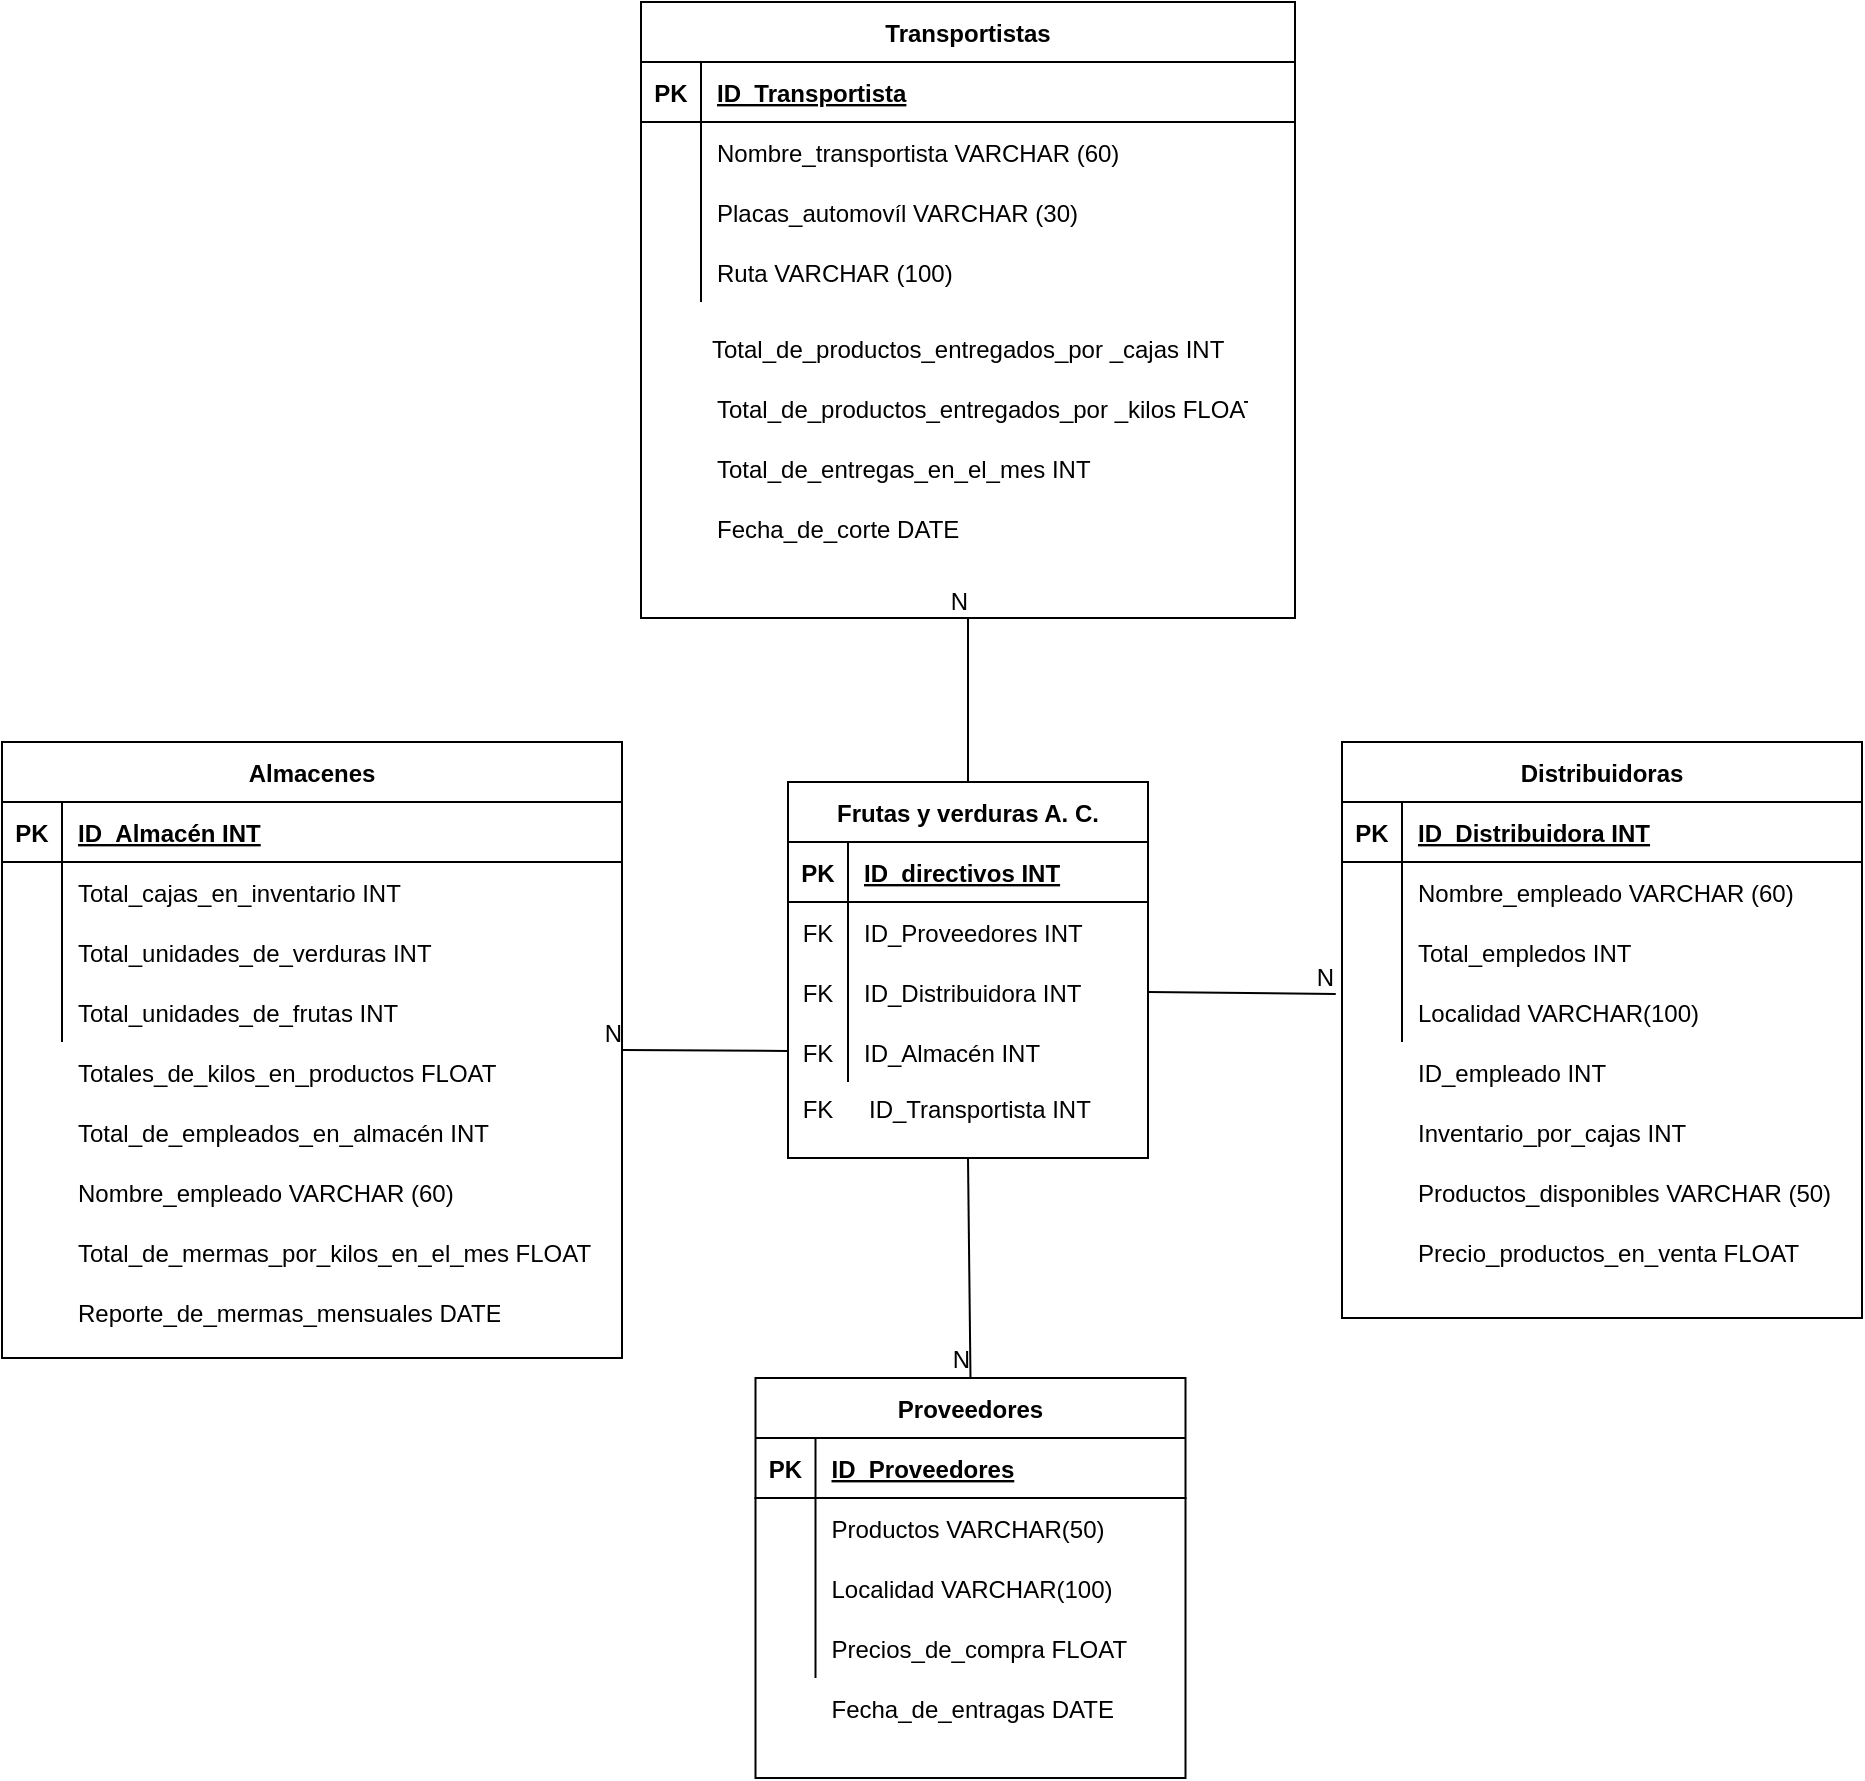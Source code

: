 <mxfile version="20.0.4" type="google"><diagram id="R2lEEEUBdFMjLlhIrx00" name="Page-1"><mxGraphModel grid="1" page="1" gridSize="10" guides="1" tooltips="1" connect="1" arrows="1" fold="1" pageScale="1" pageWidth="850" pageHeight="1100" math="0" shadow="0" extFonts="Permanent Marker^https://fonts.googleapis.com/css?family=Permanent+Marker"><root><mxCell id="0"/><mxCell id="1" parent="0"/><mxCell id="ljASxnDiHHSeGwvCZj1B-1" value="Frutas y verduras A. C." style="shape=table;startSize=30;container=1;collapsible=1;childLayout=tableLayout;fixedRows=1;rowLines=0;fontStyle=1;align=center;resizeLast=1;" vertex="1" parent="1"><mxGeometry x="333" y="252" width="180" height="188" as="geometry"/></mxCell><mxCell id="ljASxnDiHHSeGwvCZj1B-2" value="" style="shape=tableRow;horizontal=0;startSize=0;swimlaneHead=0;swimlaneBody=0;fillColor=none;collapsible=0;dropTarget=0;points=[[0,0.5],[1,0.5]];portConstraint=eastwest;top=0;left=0;right=0;bottom=1;" vertex="1" parent="ljASxnDiHHSeGwvCZj1B-1"><mxGeometry y="30" width="180" height="30" as="geometry"/></mxCell><mxCell id="ljASxnDiHHSeGwvCZj1B-3" value="PK" style="shape=partialRectangle;connectable=0;fillColor=none;top=0;left=0;bottom=0;right=0;fontStyle=1;overflow=hidden;" vertex="1" parent="ljASxnDiHHSeGwvCZj1B-2"><mxGeometry width="30" height="30" as="geometry"><mxRectangle width="30" height="30" as="alternateBounds"/></mxGeometry></mxCell><mxCell id="ljASxnDiHHSeGwvCZj1B-4" value="ID_directivos INT" style="shape=partialRectangle;connectable=0;fillColor=none;top=0;left=0;bottom=0;right=0;align=left;spacingLeft=6;fontStyle=5;overflow=hidden;" vertex="1" parent="ljASxnDiHHSeGwvCZj1B-2"><mxGeometry x="30" width="150" height="30" as="geometry"><mxRectangle width="150" height="30" as="alternateBounds"/></mxGeometry></mxCell><mxCell id="ljASxnDiHHSeGwvCZj1B-5" value="" style="shape=tableRow;horizontal=0;startSize=0;swimlaneHead=0;swimlaneBody=0;fillColor=none;collapsible=0;dropTarget=0;points=[[0,0.5],[1,0.5]];portConstraint=eastwest;top=0;left=0;right=0;bottom=0;" vertex="1" parent="ljASxnDiHHSeGwvCZj1B-1"><mxGeometry y="60" width="180" height="30" as="geometry"/></mxCell><mxCell id="ljASxnDiHHSeGwvCZj1B-6" value="FK" style="shape=partialRectangle;connectable=0;fillColor=none;top=0;left=0;bottom=0;right=0;editable=1;overflow=hidden;" vertex="1" parent="ljASxnDiHHSeGwvCZj1B-5"><mxGeometry width="30" height="30" as="geometry"><mxRectangle width="30" height="30" as="alternateBounds"/></mxGeometry></mxCell><mxCell id="ljASxnDiHHSeGwvCZj1B-7" value="ID_Proveedores INT" style="shape=partialRectangle;connectable=0;fillColor=none;top=0;left=0;bottom=0;right=0;align=left;spacingLeft=6;overflow=hidden;" vertex="1" parent="ljASxnDiHHSeGwvCZj1B-5"><mxGeometry x="30" width="150" height="30" as="geometry"><mxRectangle width="150" height="30" as="alternateBounds"/></mxGeometry></mxCell><mxCell id="ljASxnDiHHSeGwvCZj1B-8" value="" style="shape=tableRow;horizontal=0;startSize=0;swimlaneHead=0;swimlaneBody=0;fillColor=none;collapsible=0;dropTarget=0;points=[[0,0.5],[1,0.5]];portConstraint=eastwest;top=0;left=0;right=0;bottom=0;" vertex="1" parent="ljASxnDiHHSeGwvCZj1B-1"><mxGeometry y="90" width="180" height="30" as="geometry"/></mxCell><mxCell id="ljASxnDiHHSeGwvCZj1B-9" value="FK" style="shape=partialRectangle;connectable=0;fillColor=none;top=0;left=0;bottom=0;right=0;editable=1;overflow=hidden;" vertex="1" parent="ljASxnDiHHSeGwvCZj1B-8"><mxGeometry width="30" height="30" as="geometry"><mxRectangle width="30" height="30" as="alternateBounds"/></mxGeometry></mxCell><mxCell id="ljASxnDiHHSeGwvCZj1B-10" value="ID_Distribuidora INT" style="shape=partialRectangle;connectable=0;fillColor=none;top=0;left=0;bottom=0;right=0;align=left;spacingLeft=6;overflow=hidden;" vertex="1" parent="ljASxnDiHHSeGwvCZj1B-8"><mxGeometry x="30" width="150" height="30" as="geometry"><mxRectangle width="150" height="30" as="alternateBounds"/></mxGeometry></mxCell><mxCell id="ljASxnDiHHSeGwvCZj1B-11" value="" style="shape=tableRow;horizontal=0;startSize=0;swimlaneHead=0;swimlaneBody=0;fillColor=none;collapsible=0;dropTarget=0;points=[[0,0.5],[1,0.5]];portConstraint=eastwest;top=0;left=0;right=0;bottom=0;" vertex="1" parent="ljASxnDiHHSeGwvCZj1B-1"><mxGeometry y="120" width="180" height="30" as="geometry"/></mxCell><mxCell id="ljASxnDiHHSeGwvCZj1B-12" value="FK" style="shape=partialRectangle;connectable=0;fillColor=none;top=0;left=0;bottom=0;right=0;editable=1;overflow=hidden;" vertex="1" parent="ljASxnDiHHSeGwvCZj1B-11"><mxGeometry width="30" height="30" as="geometry"><mxRectangle width="30" height="30" as="alternateBounds"/></mxGeometry></mxCell><mxCell id="ljASxnDiHHSeGwvCZj1B-13" value="ID_Almacén INT" style="shape=partialRectangle;connectable=0;fillColor=none;top=0;left=0;bottom=0;right=0;align=left;spacingLeft=6;overflow=hidden;" vertex="1" parent="ljASxnDiHHSeGwvCZj1B-11"><mxGeometry x="30" width="150" height="30" as="geometry"><mxRectangle width="150" height="30" as="alternateBounds"/></mxGeometry></mxCell><mxCell id="ljASxnDiHHSeGwvCZj1B-14" value="Proveedores" style="shape=table;startSize=30;container=1;collapsible=1;childLayout=tableLayout;fixedRows=1;rowLines=0;fontStyle=1;align=center;resizeLast=1;" vertex="1" parent="1"><mxGeometry x="316.75" y="550" width="215" height="200" as="geometry"/></mxCell><mxCell id="ljASxnDiHHSeGwvCZj1B-15" value="" style="shape=tableRow;horizontal=0;startSize=0;swimlaneHead=0;swimlaneBody=0;fillColor=none;collapsible=0;dropTarget=0;points=[[0,0.5],[1,0.5]];portConstraint=eastwest;top=0;left=0;right=0;bottom=1;" vertex="1" parent="ljASxnDiHHSeGwvCZj1B-14"><mxGeometry y="30" width="215" height="30" as="geometry"/></mxCell><mxCell id="ljASxnDiHHSeGwvCZj1B-16" value="PK" style="shape=partialRectangle;connectable=0;fillColor=none;top=0;left=0;bottom=0;right=0;fontStyle=1;overflow=hidden;" vertex="1" parent="ljASxnDiHHSeGwvCZj1B-15"><mxGeometry width="30" height="30" as="geometry"><mxRectangle width="30" height="30" as="alternateBounds"/></mxGeometry></mxCell><mxCell id="ljASxnDiHHSeGwvCZj1B-17" value="ID_Proveedores" style="shape=partialRectangle;connectable=0;fillColor=none;top=0;left=0;bottom=0;right=0;align=left;spacingLeft=6;fontStyle=5;overflow=hidden;" vertex="1" parent="ljASxnDiHHSeGwvCZj1B-15"><mxGeometry x="30" width="185" height="30" as="geometry"><mxRectangle width="185" height="30" as="alternateBounds"/></mxGeometry></mxCell><mxCell id="ljASxnDiHHSeGwvCZj1B-18" value="" style="shape=tableRow;horizontal=0;startSize=0;swimlaneHead=0;swimlaneBody=0;fillColor=none;collapsible=0;dropTarget=0;points=[[0,0.5],[1,0.5]];portConstraint=eastwest;top=0;left=0;right=0;bottom=0;" vertex="1" parent="ljASxnDiHHSeGwvCZj1B-14"><mxGeometry y="60" width="215" height="30" as="geometry"/></mxCell><mxCell id="ljASxnDiHHSeGwvCZj1B-19" value="" style="shape=partialRectangle;connectable=0;fillColor=none;top=0;left=0;bottom=0;right=0;editable=1;overflow=hidden;" vertex="1" parent="ljASxnDiHHSeGwvCZj1B-18"><mxGeometry width="30" height="30" as="geometry"><mxRectangle width="30" height="30" as="alternateBounds"/></mxGeometry></mxCell><mxCell id="ljASxnDiHHSeGwvCZj1B-20" value="Productos VARCHAR(50)" style="shape=partialRectangle;connectable=0;fillColor=none;top=0;left=0;bottom=0;right=0;align=left;spacingLeft=6;overflow=hidden;" vertex="1" parent="ljASxnDiHHSeGwvCZj1B-18"><mxGeometry x="30" width="185" height="30" as="geometry"><mxRectangle width="185" height="30" as="alternateBounds"/></mxGeometry></mxCell><mxCell id="ljASxnDiHHSeGwvCZj1B-21" value="" style="shape=tableRow;horizontal=0;startSize=0;swimlaneHead=0;swimlaneBody=0;fillColor=none;collapsible=0;dropTarget=0;points=[[0,0.5],[1,0.5]];portConstraint=eastwest;top=0;left=0;right=0;bottom=0;" vertex="1" parent="ljASxnDiHHSeGwvCZj1B-14"><mxGeometry y="90" width="215" height="30" as="geometry"/></mxCell><mxCell id="ljASxnDiHHSeGwvCZj1B-22" value="" style="shape=partialRectangle;connectable=0;fillColor=none;top=0;left=0;bottom=0;right=0;editable=1;overflow=hidden;" vertex="1" parent="ljASxnDiHHSeGwvCZj1B-21"><mxGeometry width="30" height="30" as="geometry"><mxRectangle width="30" height="30" as="alternateBounds"/></mxGeometry></mxCell><mxCell id="ljASxnDiHHSeGwvCZj1B-23" value="Localidad VARCHAR(100)" style="shape=partialRectangle;connectable=0;fillColor=none;top=0;left=0;bottom=0;right=0;align=left;spacingLeft=6;overflow=hidden;" vertex="1" parent="ljASxnDiHHSeGwvCZj1B-21"><mxGeometry x="30" width="185" height="30" as="geometry"><mxRectangle width="185" height="30" as="alternateBounds"/></mxGeometry></mxCell><mxCell id="ljASxnDiHHSeGwvCZj1B-24" value="" style="shape=tableRow;horizontal=0;startSize=0;swimlaneHead=0;swimlaneBody=0;fillColor=none;collapsible=0;dropTarget=0;points=[[0,0.5],[1,0.5]];portConstraint=eastwest;top=0;left=0;right=0;bottom=0;" vertex="1" parent="ljASxnDiHHSeGwvCZj1B-14"><mxGeometry y="120" width="215" height="30" as="geometry"/></mxCell><mxCell id="ljASxnDiHHSeGwvCZj1B-25" value="" style="shape=partialRectangle;connectable=0;fillColor=none;top=0;left=0;bottom=0;right=0;editable=1;overflow=hidden;" vertex="1" parent="ljASxnDiHHSeGwvCZj1B-24"><mxGeometry width="30" height="30" as="geometry"><mxRectangle width="30" height="30" as="alternateBounds"/></mxGeometry></mxCell><mxCell id="ljASxnDiHHSeGwvCZj1B-26" value="Precios_de_compra FLOAT" style="shape=partialRectangle;connectable=0;fillColor=none;top=0;left=0;bottom=0;right=0;align=left;spacingLeft=6;overflow=hidden;" vertex="1" parent="ljASxnDiHHSeGwvCZj1B-24"><mxGeometry x="30" width="185" height="30" as="geometry"><mxRectangle width="185" height="30" as="alternateBounds"/></mxGeometry></mxCell><mxCell id="ljASxnDiHHSeGwvCZj1B-27" value="Fecha_de_entragas DATE" style="shape=partialRectangle;connectable=0;fillColor=none;top=0;left=0;bottom=0;right=0;align=left;spacingLeft=6;overflow=hidden;" vertex="1" parent="1"><mxGeometry x="346.75" y="700" width="185" height="30" as="geometry"><mxRectangle width="185" height="30" as="alternateBounds"/></mxGeometry></mxCell><mxCell id="ljASxnDiHHSeGwvCZj1B-41" value="Distribuidoras" style="shape=table;startSize=30;container=1;collapsible=1;childLayout=tableLayout;fixedRows=1;rowLines=0;fontStyle=1;align=center;resizeLast=1;" vertex="1" parent="1"><mxGeometry x="610" y="232" width="260" height="288" as="geometry"/></mxCell><mxCell id="ljASxnDiHHSeGwvCZj1B-42" value="" style="shape=tableRow;horizontal=0;startSize=0;swimlaneHead=0;swimlaneBody=0;fillColor=none;collapsible=0;dropTarget=0;points=[[0,0.5],[1,0.5]];portConstraint=eastwest;top=0;left=0;right=0;bottom=1;" vertex="1" parent="ljASxnDiHHSeGwvCZj1B-41"><mxGeometry y="30" width="260" height="30" as="geometry"/></mxCell><mxCell id="ljASxnDiHHSeGwvCZj1B-43" value="PK" style="shape=partialRectangle;connectable=0;fillColor=none;top=0;left=0;bottom=0;right=0;fontStyle=1;overflow=hidden;" vertex="1" parent="ljASxnDiHHSeGwvCZj1B-42"><mxGeometry width="30" height="30" as="geometry"><mxRectangle width="30" height="30" as="alternateBounds"/></mxGeometry></mxCell><mxCell id="ljASxnDiHHSeGwvCZj1B-44" value="ID_Distribuidora INT" style="shape=partialRectangle;connectable=0;fillColor=none;top=0;left=0;bottom=0;right=0;align=left;spacingLeft=6;fontStyle=5;overflow=hidden;" vertex="1" parent="ljASxnDiHHSeGwvCZj1B-42"><mxGeometry x="30" width="230" height="30" as="geometry"><mxRectangle width="230" height="30" as="alternateBounds"/></mxGeometry></mxCell><mxCell id="ljASxnDiHHSeGwvCZj1B-45" value="" style="shape=tableRow;horizontal=0;startSize=0;swimlaneHead=0;swimlaneBody=0;fillColor=none;collapsible=0;dropTarget=0;points=[[0,0.5],[1,0.5]];portConstraint=eastwest;top=0;left=0;right=0;bottom=0;" vertex="1" parent="ljASxnDiHHSeGwvCZj1B-41"><mxGeometry y="60" width="260" height="30" as="geometry"/></mxCell><mxCell id="ljASxnDiHHSeGwvCZj1B-46" value="" style="shape=partialRectangle;connectable=0;fillColor=none;top=0;left=0;bottom=0;right=0;editable=1;overflow=hidden;" vertex="1" parent="ljASxnDiHHSeGwvCZj1B-45"><mxGeometry width="30" height="30" as="geometry"><mxRectangle width="30" height="30" as="alternateBounds"/></mxGeometry></mxCell><mxCell id="ljASxnDiHHSeGwvCZj1B-47" value="Nombre_empleado VARCHAR (60)" style="shape=partialRectangle;connectable=0;fillColor=none;top=0;left=0;bottom=0;right=0;align=left;spacingLeft=6;overflow=hidden;" vertex="1" parent="ljASxnDiHHSeGwvCZj1B-45"><mxGeometry x="30" width="230" height="30" as="geometry"><mxRectangle width="230" height="30" as="alternateBounds"/></mxGeometry></mxCell><mxCell id="ljASxnDiHHSeGwvCZj1B-51" value="" style="shape=tableRow;horizontal=0;startSize=0;swimlaneHead=0;swimlaneBody=0;fillColor=none;collapsible=0;dropTarget=0;points=[[0,0.5],[1,0.5]];portConstraint=eastwest;top=0;left=0;right=0;bottom=0;" vertex="1" parent="ljASxnDiHHSeGwvCZj1B-41"><mxGeometry y="90" width="260" height="30" as="geometry"/></mxCell><mxCell id="ljASxnDiHHSeGwvCZj1B-52" value="" style="shape=partialRectangle;connectable=0;fillColor=none;top=0;left=0;bottom=0;right=0;editable=1;overflow=hidden;" vertex="1" parent="ljASxnDiHHSeGwvCZj1B-51"><mxGeometry width="30" height="30" as="geometry"><mxRectangle width="30" height="30" as="alternateBounds"/></mxGeometry></mxCell><mxCell id="ljASxnDiHHSeGwvCZj1B-53" value="Total_empledos INT" style="shape=partialRectangle;connectable=0;fillColor=none;top=0;left=0;bottom=0;right=0;align=left;spacingLeft=6;overflow=hidden;" vertex="1" parent="ljASxnDiHHSeGwvCZj1B-51"><mxGeometry x="30" width="230" height="30" as="geometry"><mxRectangle width="230" height="30" as="alternateBounds"/></mxGeometry></mxCell><mxCell id="ljASxnDiHHSeGwvCZj1B-48" value="" style="shape=tableRow;horizontal=0;startSize=0;swimlaneHead=0;swimlaneBody=0;fillColor=none;collapsible=0;dropTarget=0;points=[[0,0.5],[1,0.5]];portConstraint=eastwest;top=0;left=0;right=0;bottom=0;" vertex="1" parent="ljASxnDiHHSeGwvCZj1B-41"><mxGeometry y="120" width="260" height="30" as="geometry"/></mxCell><mxCell id="ljASxnDiHHSeGwvCZj1B-49" value="" style="shape=partialRectangle;connectable=0;fillColor=none;top=0;left=0;bottom=0;right=0;editable=1;overflow=hidden;" vertex="1" parent="ljASxnDiHHSeGwvCZj1B-48"><mxGeometry width="30" height="30" as="geometry"><mxRectangle width="30" height="30" as="alternateBounds"/></mxGeometry></mxCell><mxCell id="ljASxnDiHHSeGwvCZj1B-50" value="Localidad VARCHAR(100)" style="shape=partialRectangle;connectable=0;fillColor=none;top=0;left=0;bottom=0;right=0;align=left;spacingLeft=6;overflow=hidden;" vertex="1" parent="ljASxnDiHHSeGwvCZj1B-48"><mxGeometry x="30" width="230" height="30" as="geometry"><mxRectangle width="230" height="30" as="alternateBounds"/></mxGeometry></mxCell><mxCell id="ljASxnDiHHSeGwvCZj1B-54" value="ID_empleado INT" style="shape=partialRectangle;connectable=0;fillColor=none;top=0;left=0;bottom=0;right=0;align=left;spacingLeft=6;overflow=hidden;" vertex="1" parent="1"><mxGeometry x="640" y="382" width="210" height="30" as="geometry"><mxRectangle width="210" height="30" as="alternateBounds"/></mxGeometry></mxCell><mxCell id="ljASxnDiHHSeGwvCZj1B-55" value="Inventario_por_cajas INT" style="shape=partialRectangle;connectable=0;fillColor=none;top=0;left=0;bottom=0;right=0;align=left;spacingLeft=6;overflow=hidden;" vertex="1" parent="1"><mxGeometry x="640" y="412" width="210" height="30" as="geometry"><mxRectangle width="210" height="30" as="alternateBounds"/></mxGeometry></mxCell><mxCell id="ljASxnDiHHSeGwvCZj1B-56" value="Productos_disponibles VARCHAR (50)" style="shape=partialRectangle;connectable=0;fillColor=none;top=0;left=0;bottom=0;right=0;align=left;spacingLeft=6;overflow=hidden;" vertex="1" parent="1"><mxGeometry x="640" y="442" width="220" height="30" as="geometry"><mxRectangle width="210" height="30" as="alternateBounds"/></mxGeometry></mxCell><mxCell id="ljASxnDiHHSeGwvCZj1B-57" value="Precio_productos_en_venta FLOAT" style="shape=partialRectangle;connectable=0;fillColor=none;top=0;left=0;bottom=0;right=0;align=left;spacingLeft=6;overflow=hidden;" vertex="1" parent="1"><mxGeometry x="640" y="472" width="220" height="30" as="geometry"><mxRectangle width="210" height="30" as="alternateBounds"/></mxGeometry></mxCell><mxCell id="ljASxnDiHHSeGwvCZj1B-58" value="Almacenes" style="shape=table;startSize=30;container=1;collapsible=1;childLayout=tableLayout;fixedRows=1;rowLines=0;fontStyle=1;align=center;resizeLast=1;" vertex="1" parent="1"><mxGeometry x="-60" y="232" width="310" height="308" as="geometry"/></mxCell><mxCell id="ljASxnDiHHSeGwvCZj1B-59" value="" style="shape=tableRow;horizontal=0;startSize=0;swimlaneHead=0;swimlaneBody=0;fillColor=none;collapsible=0;dropTarget=0;points=[[0,0.5],[1,0.5]];portConstraint=eastwest;top=0;left=0;right=0;bottom=1;" vertex="1" parent="ljASxnDiHHSeGwvCZj1B-58"><mxGeometry y="30" width="310" height="30" as="geometry"/></mxCell><mxCell id="ljASxnDiHHSeGwvCZj1B-60" value="PK" style="shape=partialRectangle;connectable=0;fillColor=none;top=0;left=0;bottom=0;right=0;fontStyle=1;overflow=hidden;" vertex="1" parent="ljASxnDiHHSeGwvCZj1B-59"><mxGeometry width="30" height="30" as="geometry"><mxRectangle width="30" height="30" as="alternateBounds"/></mxGeometry></mxCell><mxCell id="ljASxnDiHHSeGwvCZj1B-61" value="ID_Almacén INT" style="shape=partialRectangle;connectable=0;fillColor=none;top=0;left=0;bottom=0;right=0;align=left;spacingLeft=6;fontStyle=5;overflow=hidden;" vertex="1" parent="ljASxnDiHHSeGwvCZj1B-59"><mxGeometry x="30" width="280" height="30" as="geometry"><mxRectangle width="280" height="30" as="alternateBounds"/></mxGeometry></mxCell><mxCell id="ljASxnDiHHSeGwvCZj1B-62" value="" style="shape=tableRow;horizontal=0;startSize=0;swimlaneHead=0;swimlaneBody=0;fillColor=none;collapsible=0;dropTarget=0;points=[[0,0.5],[1,0.5]];portConstraint=eastwest;top=0;left=0;right=0;bottom=0;" vertex="1" parent="ljASxnDiHHSeGwvCZj1B-58"><mxGeometry y="60" width="310" height="30" as="geometry"/></mxCell><mxCell id="ljASxnDiHHSeGwvCZj1B-63" value="" style="shape=partialRectangle;connectable=0;fillColor=none;top=0;left=0;bottom=0;right=0;editable=1;overflow=hidden;" vertex="1" parent="ljASxnDiHHSeGwvCZj1B-62"><mxGeometry width="30" height="30" as="geometry"><mxRectangle width="30" height="30" as="alternateBounds"/></mxGeometry></mxCell><mxCell id="ljASxnDiHHSeGwvCZj1B-64" value="Total_cajas_en_inventario INT" style="shape=partialRectangle;connectable=0;fillColor=none;top=0;left=0;bottom=0;right=0;align=left;spacingLeft=6;overflow=hidden;" vertex="1" parent="ljASxnDiHHSeGwvCZj1B-62"><mxGeometry x="30" width="280" height="30" as="geometry"><mxRectangle width="280" height="30" as="alternateBounds"/></mxGeometry></mxCell><mxCell id="ljASxnDiHHSeGwvCZj1B-65" value="" style="shape=tableRow;horizontal=0;startSize=0;swimlaneHead=0;swimlaneBody=0;fillColor=none;collapsible=0;dropTarget=0;points=[[0,0.5],[1,0.5]];portConstraint=eastwest;top=0;left=0;right=0;bottom=0;" vertex="1" parent="ljASxnDiHHSeGwvCZj1B-58"><mxGeometry y="90" width="310" height="30" as="geometry"/></mxCell><mxCell id="ljASxnDiHHSeGwvCZj1B-66" value="" style="shape=partialRectangle;connectable=0;fillColor=none;top=0;left=0;bottom=0;right=0;editable=1;overflow=hidden;" vertex="1" parent="ljASxnDiHHSeGwvCZj1B-65"><mxGeometry width="30" height="30" as="geometry"><mxRectangle width="30" height="30" as="alternateBounds"/></mxGeometry></mxCell><mxCell id="ljASxnDiHHSeGwvCZj1B-67" value="Total_unidades_de_verduras INT" style="shape=partialRectangle;connectable=0;fillColor=none;top=0;left=0;bottom=0;right=0;align=left;spacingLeft=6;overflow=hidden;" vertex="1" parent="ljASxnDiHHSeGwvCZj1B-65"><mxGeometry x="30" width="280" height="30" as="geometry"><mxRectangle width="280" height="30" as="alternateBounds"/></mxGeometry></mxCell><mxCell id="ljASxnDiHHSeGwvCZj1B-68" value="" style="shape=tableRow;horizontal=0;startSize=0;swimlaneHead=0;swimlaneBody=0;fillColor=none;collapsible=0;dropTarget=0;points=[[0,0.5],[1,0.5]];portConstraint=eastwest;top=0;left=0;right=0;bottom=0;" vertex="1" parent="ljASxnDiHHSeGwvCZj1B-58"><mxGeometry y="120" width="310" height="30" as="geometry"/></mxCell><mxCell id="ljASxnDiHHSeGwvCZj1B-69" value="" style="shape=partialRectangle;connectable=0;fillColor=none;top=0;left=0;bottom=0;right=0;editable=1;overflow=hidden;" vertex="1" parent="ljASxnDiHHSeGwvCZj1B-68"><mxGeometry width="30" height="30" as="geometry"><mxRectangle width="30" height="30" as="alternateBounds"/></mxGeometry></mxCell><mxCell id="ljASxnDiHHSeGwvCZj1B-70" value="Total_unidades_de_frutas INT" style="shape=partialRectangle;connectable=0;fillColor=none;top=0;left=0;bottom=0;right=0;align=left;spacingLeft=6;overflow=hidden;" vertex="1" parent="ljASxnDiHHSeGwvCZj1B-68"><mxGeometry x="30" width="280" height="30" as="geometry"><mxRectangle width="280" height="30" as="alternateBounds"/></mxGeometry></mxCell><mxCell id="ljASxnDiHHSeGwvCZj1B-71" value="Totales_de_kilos_en_productos FLOAT" style="shape=partialRectangle;connectable=0;fillColor=none;top=0;left=0;bottom=0;right=0;align=left;spacingLeft=6;overflow=hidden;" vertex="1" parent="1"><mxGeometry x="-30" y="382" width="220" height="30" as="geometry"><mxRectangle width="200" height="30" as="alternateBounds"/></mxGeometry></mxCell><mxCell id="ljASxnDiHHSeGwvCZj1B-72" value="Total_de_empleados_en_almacén INT" style="shape=partialRectangle;connectable=0;fillColor=none;top=0;left=0;bottom=0;right=0;align=left;spacingLeft=6;overflow=hidden;" vertex="1" parent="1"><mxGeometry x="-30" y="412" width="220" height="30" as="geometry"><mxRectangle width="200" height="30" as="alternateBounds"/></mxGeometry></mxCell><mxCell id="ljASxnDiHHSeGwvCZj1B-73" value="Nombre_empleado VARCHAR (60)" style="shape=partialRectangle;connectable=0;fillColor=none;top=0;left=0;bottom=0;right=0;align=left;spacingLeft=6;overflow=hidden;" vertex="1" parent="1"><mxGeometry x="-30" y="442" width="220" height="30" as="geometry"><mxRectangle width="200" height="30" as="alternateBounds"/></mxGeometry></mxCell><mxCell id="ljASxnDiHHSeGwvCZj1B-74" value="Transportistas" style="shape=table;startSize=30;container=1;collapsible=1;childLayout=tableLayout;fixedRows=1;rowLines=0;fontStyle=1;align=center;resizeLast=1;" vertex="1" parent="1"><mxGeometry x="259.5" y="-138" width="327" height="308" as="geometry"/></mxCell><mxCell id="ljASxnDiHHSeGwvCZj1B-75" value="" style="shape=tableRow;horizontal=0;startSize=0;swimlaneHead=0;swimlaneBody=0;fillColor=none;collapsible=0;dropTarget=0;points=[[0,0.5],[1,0.5]];portConstraint=eastwest;top=0;left=0;right=0;bottom=1;" vertex="1" parent="ljASxnDiHHSeGwvCZj1B-74"><mxGeometry y="30" width="327" height="30" as="geometry"/></mxCell><mxCell id="ljASxnDiHHSeGwvCZj1B-76" value="PK" style="shape=partialRectangle;connectable=0;fillColor=none;top=0;left=0;bottom=0;right=0;fontStyle=1;overflow=hidden;" vertex="1" parent="ljASxnDiHHSeGwvCZj1B-75"><mxGeometry width="30" height="30" as="geometry"><mxRectangle width="30" height="30" as="alternateBounds"/></mxGeometry></mxCell><mxCell id="ljASxnDiHHSeGwvCZj1B-77" value="ID_Transportista" style="shape=partialRectangle;connectable=0;fillColor=none;top=0;left=0;bottom=0;right=0;align=left;spacingLeft=6;fontStyle=5;overflow=hidden;" vertex="1" parent="ljASxnDiHHSeGwvCZj1B-75"><mxGeometry x="30" width="297" height="30" as="geometry"><mxRectangle width="297" height="30" as="alternateBounds"/></mxGeometry></mxCell><mxCell id="ljASxnDiHHSeGwvCZj1B-78" value="" style="shape=tableRow;horizontal=0;startSize=0;swimlaneHead=0;swimlaneBody=0;fillColor=none;collapsible=0;dropTarget=0;points=[[0,0.5],[1,0.5]];portConstraint=eastwest;top=0;left=0;right=0;bottom=0;" vertex="1" parent="ljASxnDiHHSeGwvCZj1B-74"><mxGeometry y="60" width="327" height="30" as="geometry"/></mxCell><mxCell id="ljASxnDiHHSeGwvCZj1B-79" value="" style="shape=partialRectangle;connectable=0;fillColor=none;top=0;left=0;bottom=0;right=0;editable=1;overflow=hidden;" vertex="1" parent="ljASxnDiHHSeGwvCZj1B-78"><mxGeometry width="30" height="30" as="geometry"><mxRectangle width="30" height="30" as="alternateBounds"/></mxGeometry></mxCell><mxCell id="ljASxnDiHHSeGwvCZj1B-80" value="Nombre_transportista VARCHAR (60)" style="shape=partialRectangle;connectable=0;fillColor=none;top=0;left=0;bottom=0;right=0;align=left;spacingLeft=6;overflow=hidden;" vertex="1" parent="ljASxnDiHHSeGwvCZj1B-78"><mxGeometry x="30" width="297" height="30" as="geometry"><mxRectangle width="297" height="30" as="alternateBounds"/></mxGeometry></mxCell><mxCell id="ljASxnDiHHSeGwvCZj1B-81" value="" style="shape=tableRow;horizontal=0;startSize=0;swimlaneHead=0;swimlaneBody=0;fillColor=none;collapsible=0;dropTarget=0;points=[[0,0.5],[1,0.5]];portConstraint=eastwest;top=0;left=0;right=0;bottom=0;" vertex="1" parent="ljASxnDiHHSeGwvCZj1B-74"><mxGeometry y="90" width="327" height="30" as="geometry"/></mxCell><mxCell id="ljASxnDiHHSeGwvCZj1B-82" value="" style="shape=partialRectangle;connectable=0;fillColor=none;top=0;left=0;bottom=0;right=0;editable=1;overflow=hidden;" vertex="1" parent="ljASxnDiHHSeGwvCZj1B-81"><mxGeometry width="30" height="30" as="geometry"><mxRectangle width="30" height="30" as="alternateBounds"/></mxGeometry></mxCell><mxCell id="ljASxnDiHHSeGwvCZj1B-83" value="Placas_automovíl VARCHAR (30)" style="shape=partialRectangle;connectable=0;fillColor=none;top=0;left=0;bottom=0;right=0;align=left;spacingLeft=6;overflow=hidden;" vertex="1" parent="ljASxnDiHHSeGwvCZj1B-81"><mxGeometry x="30" width="297" height="30" as="geometry"><mxRectangle width="297" height="30" as="alternateBounds"/></mxGeometry></mxCell><mxCell id="ljASxnDiHHSeGwvCZj1B-84" value="" style="shape=tableRow;horizontal=0;startSize=0;swimlaneHead=0;swimlaneBody=0;fillColor=none;collapsible=0;dropTarget=0;points=[[0,0.5],[1,0.5]];portConstraint=eastwest;top=0;left=0;right=0;bottom=0;" vertex="1" parent="ljASxnDiHHSeGwvCZj1B-74"><mxGeometry y="120" width="327" height="30" as="geometry"/></mxCell><mxCell id="ljASxnDiHHSeGwvCZj1B-85" value="" style="shape=partialRectangle;connectable=0;fillColor=none;top=0;left=0;bottom=0;right=0;editable=1;overflow=hidden;" vertex="1" parent="ljASxnDiHHSeGwvCZj1B-84"><mxGeometry width="30" height="30" as="geometry"><mxRectangle width="30" height="30" as="alternateBounds"/></mxGeometry></mxCell><mxCell id="ljASxnDiHHSeGwvCZj1B-86" value="Ruta VARCHAR (100)" style="shape=partialRectangle;connectable=0;fillColor=none;top=0;left=0;bottom=0;right=0;align=left;spacingLeft=6;overflow=hidden;" vertex="1" parent="ljASxnDiHHSeGwvCZj1B-84"><mxGeometry x="30" width="297" height="30" as="geometry"><mxRectangle width="297" height="30" as="alternateBounds"/></mxGeometry></mxCell><mxCell id="ljASxnDiHHSeGwvCZj1B-87" value="Total_de_mermas_por_kilos_en_el_mes FLOAT" style="shape=partialRectangle;connectable=0;fillColor=none;top=0;left=0;bottom=0;right=0;align=left;spacingLeft=6;overflow=hidden;" vertex="1" parent="1"><mxGeometry x="-30" y="472" width="270" height="30" as="geometry"><mxRectangle width="200" height="30" as="alternateBounds"/></mxGeometry></mxCell><mxCell id="ljASxnDiHHSeGwvCZj1B-88" value="Reporte_de_mermas_mensuales DATE" style="shape=partialRectangle;connectable=0;fillColor=none;top=0;left=0;bottom=0;right=0;align=left;spacingLeft=6;overflow=hidden;" vertex="1" parent="1"><mxGeometry x="-30" y="502" width="220" height="30" as="geometry"><mxRectangle width="200" height="30" as="alternateBounds"/></mxGeometry></mxCell><mxCell id="ljASxnDiHHSeGwvCZj1B-89" value="FK" style="shape=partialRectangle;connectable=0;fillColor=none;top=0;left=0;bottom=0;right=0;editable=1;overflow=hidden;" vertex="1" parent="1"><mxGeometry x="333" y="400" width="30" height="30" as="geometry"><mxRectangle width="30" height="30" as="alternateBounds"/></mxGeometry></mxCell><mxCell id="ljASxnDiHHSeGwvCZj1B-90" value="ID_Transportista INT" style="shape=partialRectangle;connectable=0;fillColor=none;top=0;left=0;bottom=0;right=0;align=left;spacingLeft=6;overflow=hidden;" vertex="1" parent="1"><mxGeometry x="365.5" y="400" width="150" height="30" as="geometry"><mxRectangle width="150" height="30" as="alternateBounds"/></mxGeometry></mxCell><mxCell id="ljASxnDiHHSeGwvCZj1B-91" value="Total_de_productos_entregados_por _cajas INT" style="shape=partialRectangle;connectable=0;fillColor=none;top=0;left=0;bottom=0;right=0;align=left;spacingLeft=6;overflow=hidden;" vertex="1" parent="1"><mxGeometry x="287" y="20" width="274.5" height="30" as="geometry"><mxRectangle width="230" height="30" as="alternateBounds"/></mxGeometry></mxCell><mxCell id="ljASxnDiHHSeGwvCZj1B-92" value="Total_de_productos_entregados_por _kilos FLOAT" style="shape=partialRectangle;connectable=0;fillColor=none;top=0;left=0;bottom=0;right=0;align=left;spacingLeft=6;overflow=hidden;" vertex="1" parent="1"><mxGeometry x="289.5" y="50" width="274.5" height="30" as="geometry"><mxRectangle width="230" height="30" as="alternateBounds"/></mxGeometry></mxCell><mxCell id="ljASxnDiHHSeGwvCZj1B-93" value="Total_de_entregas_en_el_mes INT" style="shape=partialRectangle;connectable=0;fillColor=none;top=0;left=0;bottom=0;right=0;align=left;spacingLeft=6;overflow=hidden;" vertex="1" parent="1"><mxGeometry x="289.5" y="80" width="274.5" height="30" as="geometry"><mxRectangle width="230" height="30" as="alternateBounds"/></mxGeometry></mxCell><mxCell id="ljASxnDiHHSeGwvCZj1B-94" value="Fecha_de_corte DATE" style="shape=partialRectangle;connectable=0;fillColor=none;top=0;left=0;bottom=0;right=0;align=left;spacingLeft=6;overflow=hidden;" vertex="1" parent="1"><mxGeometry x="289.5" y="110" width="274.5" height="30" as="geometry"><mxRectangle width="230" height="30" as="alternateBounds"/></mxGeometry></mxCell><mxCell id="ljASxnDiHHSeGwvCZj1B-95" value="" style="endArrow=none;html=1;rounded=0;exitX=0.5;exitY=0;exitDx=0;exitDy=0;entryX=0.5;entryY=1;entryDx=0;entryDy=0;" edge="1" parent="1" source="ljASxnDiHHSeGwvCZj1B-1" target="ljASxnDiHHSeGwvCZj1B-74"><mxGeometry relative="1" as="geometry"><mxPoint x="340" y="210" as="sourcePoint"/><mxPoint x="500" y="210" as="targetPoint"/></mxGeometry></mxCell><mxCell id="ljASxnDiHHSeGwvCZj1B-96" value="N" style="resizable=0;html=1;align=right;verticalAlign=bottom;" connectable="0" vertex="1" parent="ljASxnDiHHSeGwvCZj1B-95"><mxGeometry x="1" relative="1" as="geometry"/></mxCell><mxCell id="ljASxnDiHHSeGwvCZj1B-99" value="" style="endArrow=none;html=1;rounded=0;entryX=1;entryY=0.5;entryDx=0;entryDy=0;" edge="1" parent="1" source="ljASxnDiHHSeGwvCZj1B-11" target="ljASxnDiHHSeGwvCZj1B-58"><mxGeometry relative="1" as="geometry"><mxPoint x="340" y="310" as="sourcePoint"/><mxPoint x="500" y="310" as="targetPoint"/></mxGeometry></mxCell><mxCell id="ljASxnDiHHSeGwvCZj1B-100" value="N" style="resizable=0;html=1;align=right;verticalAlign=bottom;" connectable="0" vertex="1" parent="ljASxnDiHHSeGwvCZj1B-99"><mxGeometry x="1" relative="1" as="geometry"/></mxCell><mxCell id="ljASxnDiHHSeGwvCZj1B-101" value="" style="endArrow=none;html=1;rounded=0;entryX=0.5;entryY=0;entryDx=0;entryDy=0;exitX=0.5;exitY=1;exitDx=0;exitDy=0;" edge="1" parent="1" source="ljASxnDiHHSeGwvCZj1B-1" target="ljASxnDiHHSeGwvCZj1B-14"><mxGeometry relative="1" as="geometry"><mxPoint x="343" y="396.48" as="sourcePoint"/><mxPoint x="260" y="396" as="targetPoint"/></mxGeometry></mxCell><mxCell id="ljASxnDiHHSeGwvCZj1B-102" value="N" style="resizable=0;html=1;align=right;verticalAlign=bottom;" connectable="0" vertex="1" parent="ljASxnDiHHSeGwvCZj1B-101"><mxGeometry x="1" relative="1" as="geometry"/></mxCell><mxCell id="ljASxnDiHHSeGwvCZj1B-103" value="" style="endArrow=none;html=1;rounded=0;entryX=-0.012;entryY=0.2;entryDx=0;entryDy=0;exitX=1;exitY=0.5;exitDx=0;exitDy=0;entryPerimeter=0;" edge="1" parent="1" source="ljASxnDiHHSeGwvCZj1B-8" target="ljASxnDiHHSeGwvCZj1B-48"><mxGeometry relative="1" as="geometry"><mxPoint x="433" y="450" as="sourcePoint"/><mxPoint x="434.25" y="560" as="targetPoint"/></mxGeometry></mxCell><mxCell id="ljASxnDiHHSeGwvCZj1B-104" value="N" style="resizable=0;html=1;align=right;verticalAlign=bottom;" connectable="0" vertex="1" parent="ljASxnDiHHSeGwvCZj1B-103"><mxGeometry x="1" relative="1" as="geometry"/></mxCell></root></mxGraphModel></diagram></mxfile>